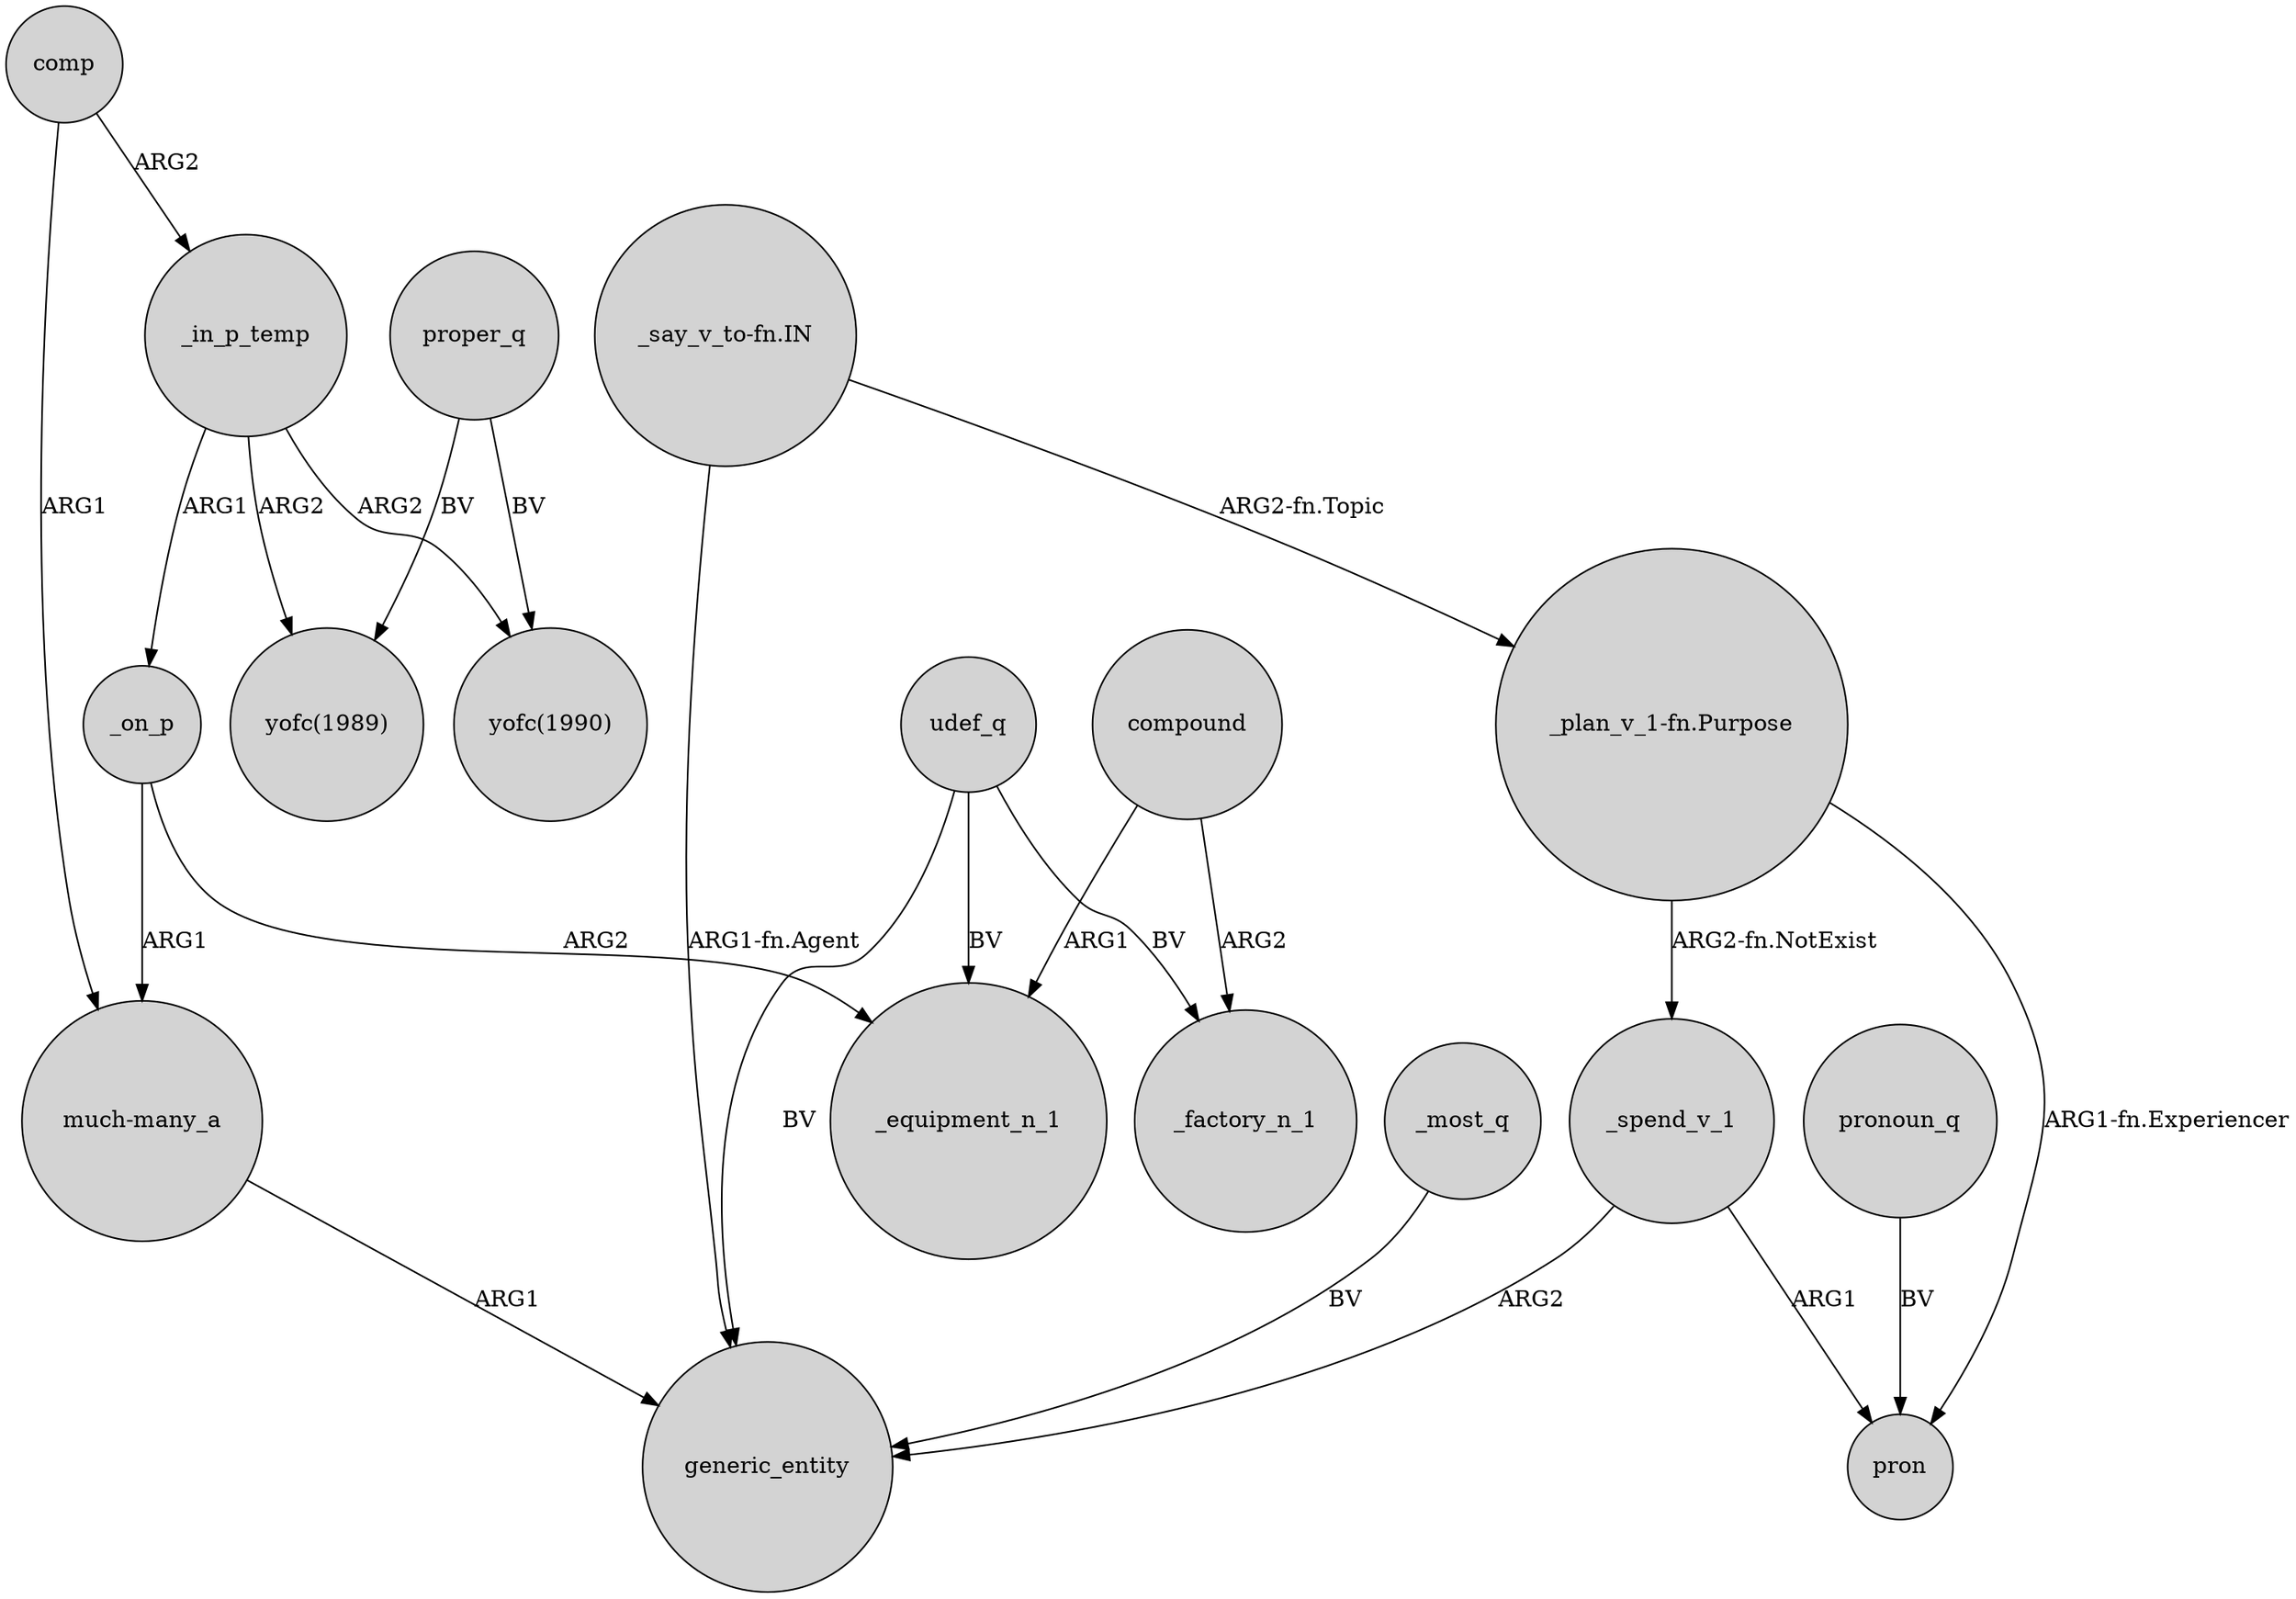 digraph {
	node [shape=circle style=filled]
	_in_p_temp -> "yofc(1989)" [label=ARG2]
	udef_q -> _equipment_n_1 [label=BV]
	_in_p_temp -> _on_p [label=ARG1]
	"_say_v_to-fn.IN" -> generic_entity [label="ARG1-fn.Agent"]
	_spend_v_1 -> pron [label=ARG1]
	udef_q -> generic_entity [label=BV]
	"much-many_a" -> generic_entity [label=ARG1]
	_on_p -> "much-many_a" [label=ARG1]
	"_plan_v_1-fn.Purpose" -> pron [label="ARG1-fn.Experiencer"]
	compound -> _equipment_n_1 [label=ARG1]
	_in_p_temp -> "yofc(1990)" [label=ARG2]
	"_say_v_to-fn.IN" -> "_plan_v_1-fn.Purpose" [label="ARG2-fn.Topic"]
	proper_q -> "yofc(1990)" [label=BV]
	proper_q -> "yofc(1989)" [label=BV]
	compound -> _factory_n_1 [label=ARG2]
	pronoun_q -> pron [label=BV]
	"_plan_v_1-fn.Purpose" -> _spend_v_1 [label="ARG2-fn.NotExist"]
	udef_q -> _factory_n_1 [label=BV]
	comp -> "much-many_a" [label=ARG1]
	_on_p -> _equipment_n_1 [label=ARG2]
	_spend_v_1 -> generic_entity [label=ARG2]
	comp -> _in_p_temp [label=ARG2]
	_most_q -> generic_entity [label=BV]
}

